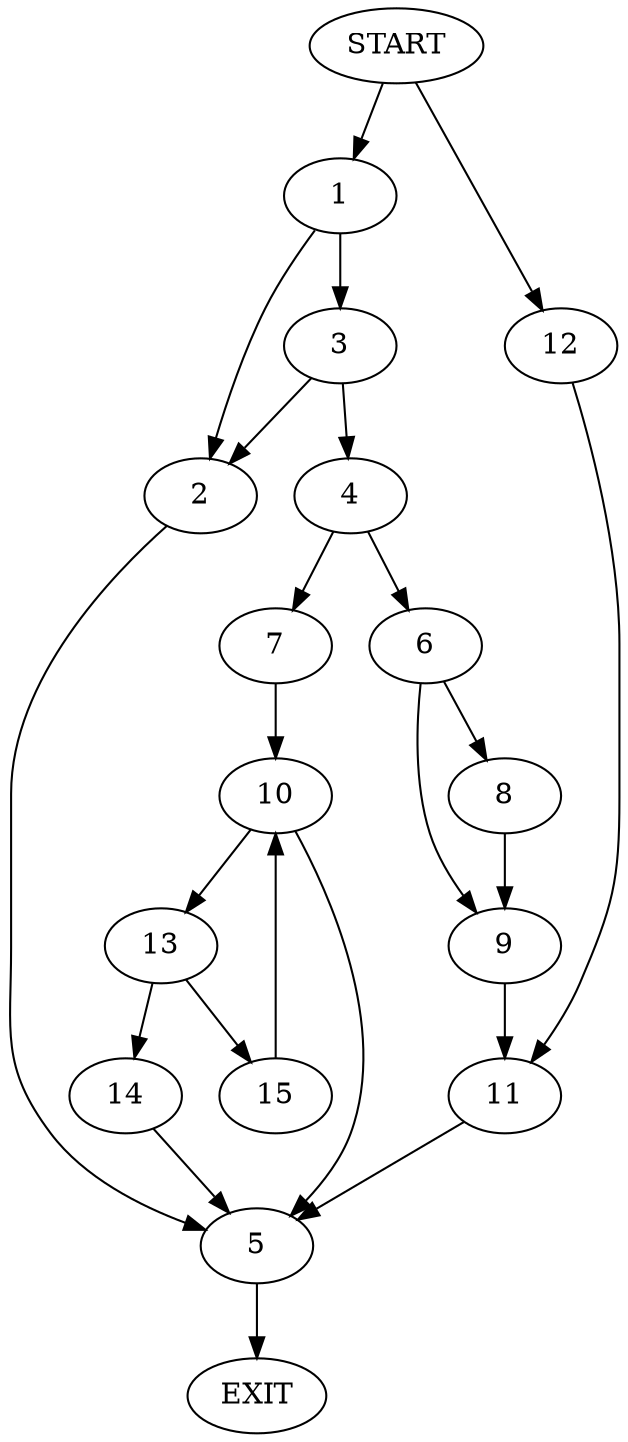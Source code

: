 digraph {
0 [label="START"];
1;
2;
3;
4;
5;
6;
7;
8;
9;
10;
11;
12;
13;
14;
15;
16 [label="EXIT"];
0 -> 1;
1 -> 2;
1 -> 3;
3 -> 2;
3 -> 4;
2 -> 5;
4 -> 6;
4 -> 7;
5 -> 16;
6 -> 8;
6 -> 9;
7 -> 10;
8 -> 9;
9 -> 11;
11 -> 5;
0 -> 12;
12 -> 11;
10 -> 5;
10 -> 13;
13 -> 14;
13 -> 15;
15 -> 10;
14 -> 5;
}
